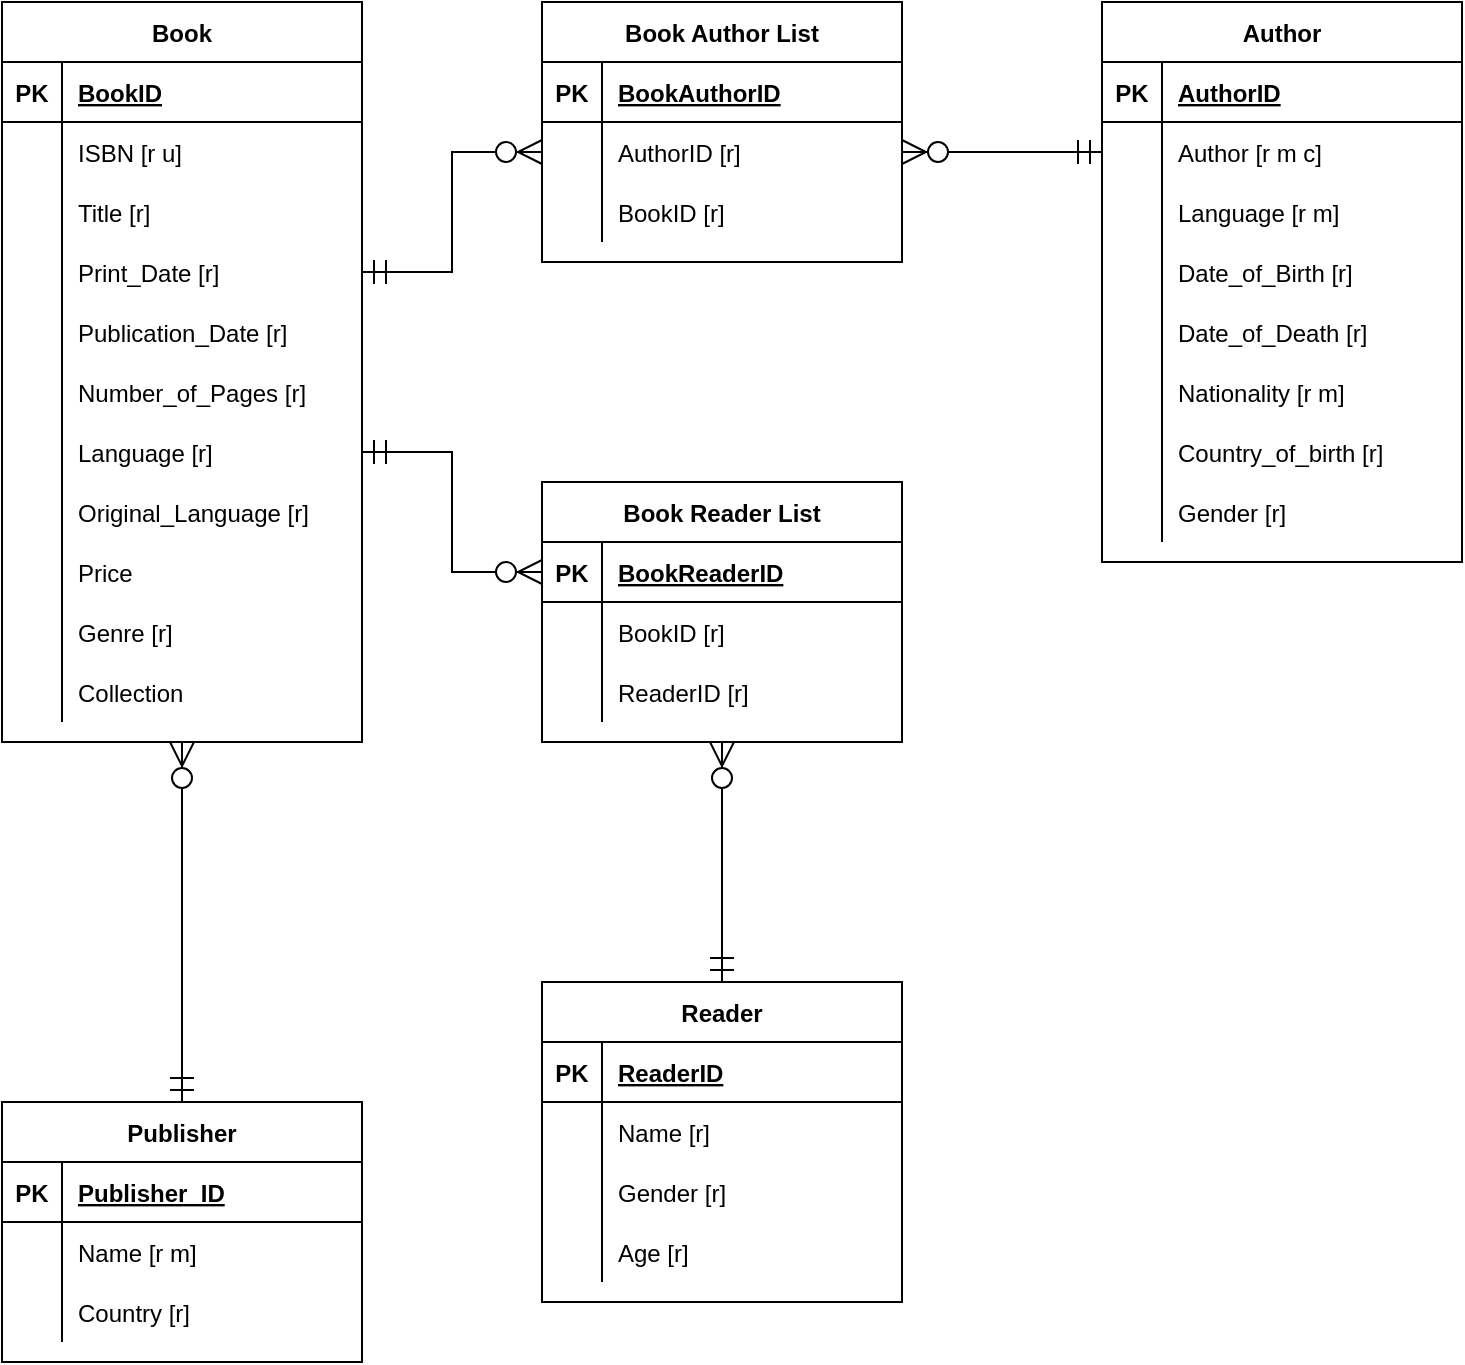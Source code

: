 <mxfile version="13.9.9" type="device"><diagram id="Oxv5VZKgw8_TTQKuhTbc" name="Page-1"><mxGraphModel dx="768" dy="482" grid="1" gridSize="10" guides="1" tooltips="1" connect="1" arrows="1" fold="1" page="1" pageScale="1" pageWidth="850" pageHeight="1100" math="0" shadow="0"><root><mxCell id="0"/><mxCell id="1" parent="0"/><mxCell id="kMjuaz2te__93RQtugnS-1" value="Book" style="shape=table;startSize=30;container=1;collapsible=1;childLayout=tableLayout;fixedRows=1;rowLines=0;fontStyle=1;align=center;resizeLast=1;" parent="1" vertex="1"><mxGeometry x="10" y="50" width="180" height="370" as="geometry"/></mxCell><mxCell id="kMjuaz2te__93RQtugnS-2" value="" style="shape=partialRectangle;collapsible=0;dropTarget=0;pointerEvents=0;fillColor=none;top=0;left=0;bottom=1;right=0;points=[[0,0.5],[1,0.5]];portConstraint=eastwest;" parent="kMjuaz2te__93RQtugnS-1" vertex="1"><mxGeometry y="30" width="180" height="30" as="geometry"/></mxCell><mxCell id="kMjuaz2te__93RQtugnS-3" value="PK" style="shape=partialRectangle;connectable=0;fillColor=none;top=0;left=0;bottom=0;right=0;fontStyle=1;overflow=hidden;" parent="kMjuaz2te__93RQtugnS-2" vertex="1"><mxGeometry width="30" height="30" as="geometry"/></mxCell><mxCell id="kMjuaz2te__93RQtugnS-4" value="BookID" style="shape=partialRectangle;connectable=0;fillColor=none;top=0;left=0;bottom=0;right=0;align=left;spacingLeft=6;fontStyle=5;overflow=hidden;" parent="kMjuaz2te__93RQtugnS-2" vertex="1"><mxGeometry x="30" width="150" height="30" as="geometry"/></mxCell><mxCell id="kMjuaz2te__93RQtugnS-5" value="" style="shape=partialRectangle;collapsible=0;dropTarget=0;pointerEvents=0;fillColor=none;top=0;left=0;bottom=0;right=0;points=[[0,0.5],[1,0.5]];portConstraint=eastwest;" parent="kMjuaz2te__93RQtugnS-1" vertex="1"><mxGeometry y="60" width="180" height="30" as="geometry"/></mxCell><mxCell id="kMjuaz2te__93RQtugnS-6" value="" style="shape=partialRectangle;connectable=0;fillColor=none;top=0;left=0;bottom=0;right=0;editable=1;overflow=hidden;" parent="kMjuaz2te__93RQtugnS-5" vertex="1"><mxGeometry width="30" height="30" as="geometry"/></mxCell><mxCell id="kMjuaz2te__93RQtugnS-7" value="ISBN [r u]" style="shape=partialRectangle;connectable=0;fillColor=none;top=0;left=0;bottom=0;right=0;align=left;spacingLeft=6;overflow=hidden;" parent="kMjuaz2te__93RQtugnS-5" vertex="1"><mxGeometry x="30" width="150" height="30" as="geometry"/></mxCell><mxCell id="kMjuaz2te__93RQtugnS-8" value="" style="shape=partialRectangle;collapsible=0;dropTarget=0;pointerEvents=0;fillColor=none;top=0;left=0;bottom=0;right=0;points=[[0,0.5],[1,0.5]];portConstraint=eastwest;" parent="kMjuaz2te__93RQtugnS-1" vertex="1"><mxGeometry y="90" width="180" height="30" as="geometry"/></mxCell><mxCell id="kMjuaz2te__93RQtugnS-9" value="" style="shape=partialRectangle;connectable=0;fillColor=none;top=0;left=0;bottom=0;right=0;editable=1;overflow=hidden;" parent="kMjuaz2te__93RQtugnS-8" vertex="1"><mxGeometry width="30" height="30" as="geometry"/></mxCell><mxCell id="kMjuaz2te__93RQtugnS-10" value="Title [r]" style="shape=partialRectangle;connectable=0;fillColor=none;top=0;left=0;bottom=0;right=0;align=left;spacingLeft=6;overflow=hidden;" parent="kMjuaz2te__93RQtugnS-8" vertex="1"><mxGeometry x="30" width="150" height="30" as="geometry"/></mxCell><mxCell id="kMjuaz2te__93RQtugnS-14" value="" style="shape=partialRectangle;collapsible=0;dropTarget=0;pointerEvents=0;fillColor=none;top=0;left=0;bottom=0;right=0;points=[[0,0.5],[1,0.5]];portConstraint=eastwest;" parent="kMjuaz2te__93RQtugnS-1" vertex="1"><mxGeometry y="120" width="180" height="30" as="geometry"/></mxCell><mxCell id="kMjuaz2te__93RQtugnS-15" value="" style="shape=partialRectangle;connectable=0;fillColor=none;top=0;left=0;bottom=0;right=0;editable=1;overflow=hidden;" parent="kMjuaz2te__93RQtugnS-14" vertex="1"><mxGeometry width="30" height="30" as="geometry"/></mxCell><mxCell id="kMjuaz2te__93RQtugnS-16" value="Print_Date [r]" style="shape=partialRectangle;connectable=0;fillColor=none;top=0;left=0;bottom=0;right=0;align=left;spacingLeft=6;overflow=hidden;" parent="kMjuaz2te__93RQtugnS-14" vertex="1"><mxGeometry x="30" width="150" height="30" as="geometry"/></mxCell><mxCell id="kMjuaz2te__93RQtugnS-17" value="" style="shape=partialRectangle;collapsible=0;dropTarget=0;pointerEvents=0;fillColor=none;top=0;left=0;bottom=0;right=0;points=[[0,0.5],[1,0.5]];portConstraint=eastwest;" parent="kMjuaz2te__93RQtugnS-1" vertex="1"><mxGeometry y="150" width="180" height="30" as="geometry"/></mxCell><mxCell id="kMjuaz2te__93RQtugnS-18" value="" style="shape=partialRectangle;connectable=0;fillColor=none;top=0;left=0;bottom=0;right=0;editable=1;overflow=hidden;" parent="kMjuaz2te__93RQtugnS-17" vertex="1"><mxGeometry width="30" height="30" as="geometry"/></mxCell><mxCell id="kMjuaz2te__93RQtugnS-19" value="Publication_Date [r]" style="shape=partialRectangle;connectable=0;fillColor=none;top=0;left=0;bottom=0;right=0;align=left;spacingLeft=6;overflow=hidden;" parent="kMjuaz2te__93RQtugnS-17" vertex="1"><mxGeometry x="30" width="150" height="30" as="geometry"/></mxCell><mxCell id="kMjuaz2te__93RQtugnS-20" value="" style="shape=partialRectangle;collapsible=0;dropTarget=0;pointerEvents=0;fillColor=none;top=0;left=0;bottom=0;right=0;points=[[0,0.5],[1,0.5]];portConstraint=eastwest;" parent="kMjuaz2te__93RQtugnS-1" vertex="1"><mxGeometry y="180" width="180" height="30" as="geometry"/></mxCell><mxCell id="kMjuaz2te__93RQtugnS-21" value="" style="shape=partialRectangle;connectable=0;fillColor=none;top=0;left=0;bottom=0;right=0;editable=1;overflow=hidden;" parent="kMjuaz2te__93RQtugnS-20" vertex="1"><mxGeometry width="30" height="30" as="geometry"/></mxCell><mxCell id="kMjuaz2te__93RQtugnS-22" value="Number_of_Pages [r]" style="shape=partialRectangle;connectable=0;fillColor=none;top=0;left=0;bottom=0;right=0;align=left;spacingLeft=6;overflow=hidden;" parent="kMjuaz2te__93RQtugnS-20" vertex="1"><mxGeometry x="30" width="150" height="30" as="geometry"/></mxCell><mxCell id="kMjuaz2te__93RQtugnS-26" value="" style="shape=partialRectangle;collapsible=0;dropTarget=0;pointerEvents=0;fillColor=none;top=0;left=0;bottom=0;right=0;points=[[0,0.5],[1,0.5]];portConstraint=eastwest;" parent="kMjuaz2te__93RQtugnS-1" vertex="1"><mxGeometry y="210" width="180" height="30" as="geometry"/></mxCell><mxCell id="kMjuaz2te__93RQtugnS-27" value="" style="shape=partialRectangle;connectable=0;fillColor=none;top=0;left=0;bottom=0;right=0;editable=1;overflow=hidden;" parent="kMjuaz2te__93RQtugnS-26" vertex="1"><mxGeometry width="30" height="30" as="geometry"/></mxCell><mxCell id="kMjuaz2te__93RQtugnS-28" value="Language [r]" style="shape=partialRectangle;connectable=0;fillColor=none;top=0;left=0;bottom=0;right=0;align=left;spacingLeft=6;overflow=hidden;" parent="kMjuaz2te__93RQtugnS-26" vertex="1"><mxGeometry x="30" width="150" height="30" as="geometry"/></mxCell><mxCell id="kMjuaz2te__93RQtugnS-29" value="" style="shape=partialRectangle;collapsible=0;dropTarget=0;pointerEvents=0;fillColor=none;top=0;left=0;bottom=0;right=0;points=[[0,0.5],[1,0.5]];portConstraint=eastwest;" parent="kMjuaz2te__93RQtugnS-1" vertex="1"><mxGeometry y="240" width="180" height="30" as="geometry"/></mxCell><mxCell id="kMjuaz2te__93RQtugnS-30" value="" style="shape=partialRectangle;connectable=0;fillColor=none;top=0;left=0;bottom=0;right=0;editable=1;overflow=hidden;" parent="kMjuaz2te__93RQtugnS-29" vertex="1"><mxGeometry width="30" height="30" as="geometry"/></mxCell><mxCell id="kMjuaz2te__93RQtugnS-31" value="Original_Language [r]" style="shape=partialRectangle;connectable=0;fillColor=none;top=0;left=0;bottom=0;right=0;align=left;spacingLeft=6;overflow=hidden;" parent="kMjuaz2te__93RQtugnS-29" vertex="1"><mxGeometry x="30" width="150" height="30" as="geometry"/></mxCell><mxCell id="kMjuaz2te__93RQtugnS-32" value="" style="shape=partialRectangle;collapsible=0;dropTarget=0;pointerEvents=0;fillColor=none;top=0;left=0;bottom=0;right=0;points=[[0,0.5],[1,0.5]];portConstraint=eastwest;" parent="kMjuaz2te__93RQtugnS-1" vertex="1"><mxGeometry y="270" width="180" height="30" as="geometry"/></mxCell><mxCell id="kMjuaz2te__93RQtugnS-33" value="" style="shape=partialRectangle;connectable=0;fillColor=none;top=0;left=0;bottom=0;right=0;editable=1;overflow=hidden;" parent="kMjuaz2te__93RQtugnS-32" vertex="1"><mxGeometry width="30" height="30" as="geometry"/></mxCell><mxCell id="kMjuaz2te__93RQtugnS-34" value="Price " style="shape=partialRectangle;connectable=0;fillColor=none;top=0;left=0;bottom=0;right=0;align=left;spacingLeft=6;overflow=hidden;" parent="kMjuaz2te__93RQtugnS-32" vertex="1"><mxGeometry x="30" width="150" height="30" as="geometry"/></mxCell><mxCell id="kMjuaz2te__93RQtugnS-35" value="" style="shape=partialRectangle;collapsible=0;dropTarget=0;pointerEvents=0;fillColor=none;top=0;left=0;bottom=0;right=0;points=[[0,0.5],[1,0.5]];portConstraint=eastwest;" parent="kMjuaz2te__93RQtugnS-1" vertex="1"><mxGeometry y="300" width="180" height="30" as="geometry"/></mxCell><mxCell id="kMjuaz2te__93RQtugnS-36" value="" style="shape=partialRectangle;connectable=0;fillColor=none;top=0;left=0;bottom=0;right=0;editable=1;overflow=hidden;" parent="kMjuaz2te__93RQtugnS-35" vertex="1"><mxGeometry width="30" height="30" as="geometry"/></mxCell><mxCell id="kMjuaz2te__93RQtugnS-37" value="Genre [r]" style="shape=partialRectangle;connectable=0;fillColor=none;top=0;left=0;bottom=0;right=0;align=left;spacingLeft=6;overflow=hidden;" parent="kMjuaz2te__93RQtugnS-35" vertex="1"><mxGeometry x="30" width="150" height="30" as="geometry"/></mxCell><mxCell id="kMjuaz2te__93RQtugnS-38" value="" style="shape=partialRectangle;collapsible=0;dropTarget=0;pointerEvents=0;fillColor=none;top=0;left=0;bottom=0;right=0;points=[[0,0.5],[1,0.5]];portConstraint=eastwest;" parent="kMjuaz2te__93RQtugnS-1" vertex="1"><mxGeometry y="330" width="180" height="30" as="geometry"/></mxCell><mxCell id="kMjuaz2te__93RQtugnS-39" value="" style="shape=partialRectangle;connectable=0;fillColor=none;top=0;left=0;bottom=0;right=0;editable=1;overflow=hidden;" parent="kMjuaz2te__93RQtugnS-38" vertex="1"><mxGeometry width="30" height="30" as="geometry"/></mxCell><mxCell id="kMjuaz2te__93RQtugnS-40" value="Collection " style="shape=partialRectangle;connectable=0;fillColor=none;top=0;left=0;bottom=0;right=0;align=left;spacingLeft=6;overflow=hidden;" parent="kMjuaz2te__93RQtugnS-38" vertex="1"><mxGeometry x="30" width="150" height="30" as="geometry"/></mxCell><mxCell id="kMjuaz2te__93RQtugnS-41" value="Author" style="shape=table;startSize=30;container=1;collapsible=1;childLayout=tableLayout;fixedRows=1;rowLines=0;fontStyle=1;align=center;resizeLast=1;" parent="1" vertex="1"><mxGeometry x="560" y="50" width="180" height="280" as="geometry"/></mxCell><mxCell id="kMjuaz2te__93RQtugnS-42" value="" style="shape=partialRectangle;collapsible=0;dropTarget=0;pointerEvents=0;fillColor=none;top=0;left=0;bottom=1;right=0;points=[[0,0.5],[1,0.5]];portConstraint=eastwest;" parent="kMjuaz2te__93RQtugnS-41" vertex="1"><mxGeometry y="30" width="180" height="30" as="geometry"/></mxCell><mxCell id="kMjuaz2te__93RQtugnS-43" value="PK" style="shape=partialRectangle;connectable=0;fillColor=none;top=0;left=0;bottom=0;right=0;fontStyle=1;overflow=hidden;" parent="kMjuaz2te__93RQtugnS-42" vertex="1"><mxGeometry width="30" height="30" as="geometry"/></mxCell><mxCell id="kMjuaz2te__93RQtugnS-44" value="AuthorID" style="shape=partialRectangle;connectable=0;fillColor=none;top=0;left=0;bottom=0;right=0;align=left;spacingLeft=6;fontStyle=5;overflow=hidden;" parent="kMjuaz2te__93RQtugnS-42" vertex="1"><mxGeometry x="30" width="150" height="30" as="geometry"/></mxCell><mxCell id="kMjuaz2te__93RQtugnS-45" value="" style="shape=partialRectangle;collapsible=0;dropTarget=0;pointerEvents=0;fillColor=none;top=0;left=0;bottom=0;right=0;points=[[0,0.5],[1,0.5]];portConstraint=eastwest;" parent="kMjuaz2te__93RQtugnS-41" vertex="1"><mxGeometry y="60" width="180" height="30" as="geometry"/></mxCell><mxCell id="kMjuaz2te__93RQtugnS-46" value="" style="shape=partialRectangle;connectable=0;fillColor=none;top=0;left=0;bottom=0;right=0;editable=1;overflow=hidden;" parent="kMjuaz2te__93RQtugnS-45" vertex="1"><mxGeometry width="30" height="30" as="geometry"/></mxCell><mxCell id="kMjuaz2te__93RQtugnS-47" value="Author [r m c]" style="shape=partialRectangle;connectable=0;fillColor=none;top=0;left=0;bottom=0;right=0;align=left;spacingLeft=6;overflow=hidden;" parent="kMjuaz2te__93RQtugnS-45" vertex="1"><mxGeometry x="30" width="150" height="30" as="geometry"/></mxCell><mxCell id="kMjuaz2te__93RQtugnS-48" value="" style="shape=partialRectangle;collapsible=0;dropTarget=0;pointerEvents=0;fillColor=none;top=0;left=0;bottom=0;right=0;points=[[0,0.5],[1,0.5]];portConstraint=eastwest;" parent="kMjuaz2te__93RQtugnS-41" vertex="1"><mxGeometry y="90" width="180" height="30" as="geometry"/></mxCell><mxCell id="kMjuaz2te__93RQtugnS-49" value="" style="shape=partialRectangle;connectable=0;fillColor=none;top=0;left=0;bottom=0;right=0;editable=1;overflow=hidden;" parent="kMjuaz2te__93RQtugnS-48" vertex="1"><mxGeometry width="30" height="30" as="geometry"/></mxCell><mxCell id="kMjuaz2te__93RQtugnS-50" value="Language [r m]" style="shape=partialRectangle;connectable=0;fillColor=none;top=0;left=0;bottom=0;right=0;align=left;spacingLeft=6;overflow=hidden;" parent="kMjuaz2te__93RQtugnS-48" vertex="1"><mxGeometry x="30" width="150" height="30" as="geometry"/></mxCell><mxCell id="kMjuaz2te__93RQtugnS-51" value="" style="shape=partialRectangle;collapsible=0;dropTarget=0;pointerEvents=0;fillColor=none;top=0;left=0;bottom=0;right=0;points=[[0,0.5],[1,0.5]];portConstraint=eastwest;" parent="kMjuaz2te__93RQtugnS-41" vertex="1"><mxGeometry y="120" width="180" height="30" as="geometry"/></mxCell><mxCell id="kMjuaz2te__93RQtugnS-52" value="" style="shape=partialRectangle;connectable=0;fillColor=none;top=0;left=0;bottom=0;right=0;editable=1;overflow=hidden;" parent="kMjuaz2te__93RQtugnS-51" vertex="1"><mxGeometry width="30" height="30" as="geometry"/></mxCell><mxCell id="kMjuaz2te__93RQtugnS-53" value="Date_of_Birth [r]" style="shape=partialRectangle;connectable=0;fillColor=none;top=0;left=0;bottom=0;right=0;align=left;spacingLeft=6;overflow=hidden;" parent="kMjuaz2te__93RQtugnS-51" vertex="1"><mxGeometry x="30" width="150" height="30" as="geometry"/></mxCell><mxCell id="kMjuaz2te__93RQtugnS-54" value="" style="shape=partialRectangle;collapsible=0;dropTarget=0;pointerEvents=0;fillColor=none;top=0;left=0;bottom=0;right=0;points=[[0,0.5],[1,0.5]];portConstraint=eastwest;" parent="kMjuaz2te__93RQtugnS-41" vertex="1"><mxGeometry y="150" width="180" height="30" as="geometry"/></mxCell><mxCell id="kMjuaz2te__93RQtugnS-55" value="" style="shape=partialRectangle;connectable=0;fillColor=none;top=0;left=0;bottom=0;right=0;editable=1;overflow=hidden;" parent="kMjuaz2te__93RQtugnS-54" vertex="1"><mxGeometry width="30" height="30" as="geometry"/></mxCell><mxCell id="kMjuaz2te__93RQtugnS-56" value="Date_of_Death [r]" style="shape=partialRectangle;connectable=0;fillColor=none;top=0;left=0;bottom=0;right=0;align=left;spacingLeft=6;overflow=hidden;" parent="kMjuaz2te__93RQtugnS-54" vertex="1"><mxGeometry x="30" width="150" height="30" as="geometry"/></mxCell><mxCell id="kMjuaz2te__93RQtugnS-57" value="" style="shape=partialRectangle;collapsible=0;dropTarget=0;pointerEvents=0;fillColor=none;top=0;left=0;bottom=0;right=0;points=[[0,0.5],[1,0.5]];portConstraint=eastwest;" parent="kMjuaz2te__93RQtugnS-41" vertex="1"><mxGeometry y="180" width="180" height="30" as="geometry"/></mxCell><mxCell id="kMjuaz2te__93RQtugnS-58" value="" style="shape=partialRectangle;connectable=0;fillColor=none;top=0;left=0;bottom=0;right=0;editable=1;overflow=hidden;" parent="kMjuaz2te__93RQtugnS-57" vertex="1"><mxGeometry width="30" height="30" as="geometry"/></mxCell><mxCell id="kMjuaz2te__93RQtugnS-59" value="Nationality [r m]" style="shape=partialRectangle;connectable=0;fillColor=none;top=0;left=0;bottom=0;right=0;align=left;spacingLeft=6;overflow=hidden;" parent="kMjuaz2te__93RQtugnS-57" vertex="1"><mxGeometry x="30" width="150" height="30" as="geometry"/></mxCell><mxCell id="kMjuaz2te__93RQtugnS-60" value="" style="shape=partialRectangle;collapsible=0;dropTarget=0;pointerEvents=0;fillColor=none;top=0;left=0;bottom=0;right=0;points=[[0,0.5],[1,0.5]];portConstraint=eastwest;" parent="kMjuaz2te__93RQtugnS-41" vertex="1"><mxGeometry y="210" width="180" height="30" as="geometry"/></mxCell><mxCell id="kMjuaz2te__93RQtugnS-61" value="" style="shape=partialRectangle;connectable=0;fillColor=none;top=0;left=0;bottom=0;right=0;editable=1;overflow=hidden;" parent="kMjuaz2te__93RQtugnS-60" vertex="1"><mxGeometry width="30" height="30" as="geometry"/></mxCell><mxCell id="kMjuaz2te__93RQtugnS-62" value="Country_of_birth [r]" style="shape=partialRectangle;connectable=0;fillColor=none;top=0;left=0;bottom=0;right=0;align=left;spacingLeft=6;overflow=hidden;" parent="kMjuaz2te__93RQtugnS-60" vertex="1"><mxGeometry x="30" width="150" height="30" as="geometry"/></mxCell><mxCell id="kMjuaz2te__93RQtugnS-63" value="" style="shape=partialRectangle;collapsible=0;dropTarget=0;pointerEvents=0;fillColor=none;top=0;left=0;bottom=0;right=0;points=[[0,0.5],[1,0.5]];portConstraint=eastwest;" parent="kMjuaz2te__93RQtugnS-41" vertex="1"><mxGeometry y="240" width="180" height="30" as="geometry"/></mxCell><mxCell id="kMjuaz2te__93RQtugnS-64" value="" style="shape=partialRectangle;connectable=0;fillColor=none;top=0;left=0;bottom=0;right=0;editable=1;overflow=hidden;" parent="kMjuaz2te__93RQtugnS-63" vertex="1"><mxGeometry width="30" height="30" as="geometry"/></mxCell><mxCell id="kMjuaz2te__93RQtugnS-65" value="Gender [r]" style="shape=partialRectangle;connectable=0;fillColor=none;top=0;left=0;bottom=0;right=0;align=left;spacingLeft=6;overflow=hidden;" parent="kMjuaz2te__93RQtugnS-63" vertex="1"><mxGeometry x="30" width="150" height="30" as="geometry"/></mxCell><mxCell id="kMjuaz2te__93RQtugnS-66" value="Book Author List" style="shape=table;startSize=30;container=1;collapsible=1;childLayout=tableLayout;fixedRows=1;rowLines=0;fontStyle=1;align=center;resizeLast=1;" parent="1" vertex="1"><mxGeometry x="280" y="50" width="180" height="130" as="geometry"/></mxCell><mxCell id="kMjuaz2te__93RQtugnS-67" value="" style="shape=partialRectangle;collapsible=0;dropTarget=0;pointerEvents=0;fillColor=none;top=0;left=0;bottom=1;right=0;points=[[0,0.5],[1,0.5]];portConstraint=eastwest;" parent="kMjuaz2te__93RQtugnS-66" vertex="1"><mxGeometry y="30" width="180" height="30" as="geometry"/></mxCell><mxCell id="kMjuaz2te__93RQtugnS-68" value="PK" style="shape=partialRectangle;connectable=0;fillColor=none;top=0;left=0;bottom=0;right=0;fontStyle=1;overflow=hidden;" parent="kMjuaz2te__93RQtugnS-67" vertex="1"><mxGeometry width="30" height="30" as="geometry"/></mxCell><mxCell id="kMjuaz2te__93RQtugnS-69" value="BookAuthorID" style="shape=partialRectangle;connectable=0;fillColor=none;top=0;left=0;bottom=0;right=0;align=left;spacingLeft=6;fontStyle=5;overflow=hidden;" parent="kMjuaz2te__93RQtugnS-67" vertex="1"><mxGeometry x="30" width="150" height="30" as="geometry"/></mxCell><mxCell id="kMjuaz2te__93RQtugnS-70" value="" style="shape=partialRectangle;collapsible=0;dropTarget=0;pointerEvents=0;fillColor=none;top=0;left=0;bottom=0;right=0;points=[[0,0.5],[1,0.5]];portConstraint=eastwest;" parent="kMjuaz2te__93RQtugnS-66" vertex="1"><mxGeometry y="60" width="180" height="30" as="geometry"/></mxCell><mxCell id="kMjuaz2te__93RQtugnS-71" value="" style="shape=partialRectangle;connectable=0;fillColor=none;top=0;left=0;bottom=0;right=0;editable=1;overflow=hidden;" parent="kMjuaz2te__93RQtugnS-70" vertex="1"><mxGeometry width="30" height="30" as="geometry"/></mxCell><mxCell id="kMjuaz2te__93RQtugnS-72" value="AuthorID [r]" style="shape=partialRectangle;connectable=0;fillColor=none;top=0;left=0;bottom=0;right=0;align=left;spacingLeft=6;overflow=hidden;" parent="kMjuaz2te__93RQtugnS-70" vertex="1"><mxGeometry x="30" width="150" height="30" as="geometry"/></mxCell><mxCell id="kMjuaz2te__93RQtugnS-73" value="" style="shape=partialRectangle;collapsible=0;dropTarget=0;pointerEvents=0;fillColor=none;top=0;left=0;bottom=0;right=0;points=[[0,0.5],[1,0.5]];portConstraint=eastwest;" parent="kMjuaz2te__93RQtugnS-66" vertex="1"><mxGeometry y="90" width="180" height="30" as="geometry"/></mxCell><mxCell id="kMjuaz2te__93RQtugnS-74" value="" style="shape=partialRectangle;connectable=0;fillColor=none;top=0;left=0;bottom=0;right=0;editable=1;overflow=hidden;" parent="kMjuaz2te__93RQtugnS-73" vertex="1"><mxGeometry width="30" height="30" as="geometry"/></mxCell><mxCell id="kMjuaz2te__93RQtugnS-75" value="BookID [r]" style="shape=partialRectangle;connectable=0;fillColor=none;top=0;left=0;bottom=0;right=0;align=left;spacingLeft=6;overflow=hidden;" parent="kMjuaz2te__93RQtugnS-73" vertex="1"><mxGeometry x="30" width="150" height="30" as="geometry"/></mxCell><mxCell id="kMjuaz2te__93RQtugnS-128" style="edgeStyle=orthogonalEdgeStyle;rounded=0;orthogonalLoop=1;jettySize=auto;html=1;entryX=0.5;entryY=1;entryDx=0;entryDy=0;startArrow=ERmandOne;startFill=0;startSize=10;endArrow=ERzeroToMany;endFill=1;endSize=10;targetPerimeterSpacing=0;" parent="1" source="kMjuaz2te__93RQtugnS-80" target="kMjuaz2te__93RQtugnS-1" edge="1"><mxGeometry relative="1" as="geometry"/></mxCell><mxCell id="kMjuaz2te__93RQtugnS-80" value="Publisher" style="shape=table;startSize=30;container=1;collapsible=1;childLayout=tableLayout;fixedRows=1;rowLines=0;fontStyle=1;align=center;resizeLast=1;" parent="1" vertex="1"><mxGeometry x="10" y="600" width="180" height="130" as="geometry"/></mxCell><mxCell id="kMjuaz2te__93RQtugnS-81" value="" style="shape=partialRectangle;collapsible=0;dropTarget=0;pointerEvents=0;fillColor=none;top=0;left=0;bottom=1;right=0;points=[[0,0.5],[1,0.5]];portConstraint=eastwest;" parent="kMjuaz2te__93RQtugnS-80" vertex="1"><mxGeometry y="30" width="180" height="30" as="geometry"/></mxCell><mxCell id="kMjuaz2te__93RQtugnS-82" value="PK" style="shape=partialRectangle;connectable=0;fillColor=none;top=0;left=0;bottom=0;right=0;fontStyle=1;overflow=hidden;" parent="kMjuaz2te__93RQtugnS-81" vertex="1"><mxGeometry width="30" height="30" as="geometry"/></mxCell><mxCell id="kMjuaz2te__93RQtugnS-83" value="Publisher_ID" style="shape=partialRectangle;connectable=0;fillColor=none;top=0;left=0;bottom=0;right=0;align=left;spacingLeft=6;fontStyle=5;overflow=hidden;" parent="kMjuaz2te__93RQtugnS-81" vertex="1"><mxGeometry x="30" width="150" height="30" as="geometry"/></mxCell><mxCell id="kMjuaz2te__93RQtugnS-84" value="" style="shape=partialRectangle;collapsible=0;dropTarget=0;pointerEvents=0;fillColor=none;top=0;left=0;bottom=0;right=0;points=[[0,0.5],[1,0.5]];portConstraint=eastwest;" parent="kMjuaz2te__93RQtugnS-80" vertex="1"><mxGeometry y="60" width="180" height="30" as="geometry"/></mxCell><mxCell id="kMjuaz2te__93RQtugnS-85" value="" style="shape=partialRectangle;connectable=0;fillColor=none;top=0;left=0;bottom=0;right=0;editable=1;overflow=hidden;" parent="kMjuaz2te__93RQtugnS-84" vertex="1"><mxGeometry width="30" height="30" as="geometry"/></mxCell><mxCell id="kMjuaz2te__93RQtugnS-86" value="Name [r m]" style="shape=partialRectangle;connectable=0;fillColor=none;top=0;left=0;bottom=0;right=0;align=left;spacingLeft=6;overflow=hidden;" parent="kMjuaz2te__93RQtugnS-84" vertex="1"><mxGeometry x="30" width="150" height="30" as="geometry"/></mxCell><mxCell id="kMjuaz2te__93RQtugnS-87" value="" style="shape=partialRectangle;collapsible=0;dropTarget=0;pointerEvents=0;fillColor=none;top=0;left=0;bottom=0;right=0;points=[[0,0.5],[1,0.5]];portConstraint=eastwest;" parent="kMjuaz2te__93RQtugnS-80" vertex="1"><mxGeometry y="90" width="180" height="30" as="geometry"/></mxCell><mxCell id="kMjuaz2te__93RQtugnS-88" value="" style="shape=partialRectangle;connectable=0;fillColor=none;top=0;left=0;bottom=0;right=0;editable=1;overflow=hidden;" parent="kMjuaz2te__93RQtugnS-87" vertex="1"><mxGeometry width="30" height="30" as="geometry"/></mxCell><mxCell id="kMjuaz2te__93RQtugnS-89" value="Country [r]" style="shape=partialRectangle;connectable=0;fillColor=none;top=0;left=0;bottom=0;right=0;align=left;spacingLeft=6;overflow=hidden;" parent="kMjuaz2te__93RQtugnS-87" vertex="1"><mxGeometry x="30" width="150" height="30" as="geometry"/></mxCell><mxCell id="kMjuaz2te__93RQtugnS-99" value="Book Reader List" style="shape=table;startSize=30;container=1;collapsible=1;childLayout=tableLayout;fixedRows=1;rowLines=0;fontStyle=1;align=center;resizeLast=1;" parent="1" vertex="1"><mxGeometry x="280" y="290" width="180" height="130" as="geometry"/></mxCell><mxCell id="kMjuaz2te__93RQtugnS-100" value="" style="shape=partialRectangle;collapsible=0;dropTarget=0;pointerEvents=0;fillColor=none;top=0;left=0;bottom=1;right=0;points=[[0,0.5],[1,0.5]];portConstraint=eastwest;" parent="kMjuaz2te__93RQtugnS-99" vertex="1"><mxGeometry y="30" width="180" height="30" as="geometry"/></mxCell><mxCell id="kMjuaz2te__93RQtugnS-101" value="PK" style="shape=partialRectangle;connectable=0;fillColor=none;top=0;left=0;bottom=0;right=0;fontStyle=1;overflow=hidden;" parent="kMjuaz2te__93RQtugnS-100" vertex="1"><mxGeometry width="30" height="30" as="geometry"/></mxCell><mxCell id="kMjuaz2te__93RQtugnS-102" value="BookReaderID" style="shape=partialRectangle;connectable=0;fillColor=none;top=0;left=0;bottom=0;right=0;align=left;spacingLeft=6;fontStyle=5;overflow=hidden;" parent="kMjuaz2te__93RQtugnS-100" vertex="1"><mxGeometry x="30" width="150" height="30" as="geometry"/></mxCell><mxCell id="kMjuaz2te__93RQtugnS-103" value="" style="shape=partialRectangle;collapsible=0;dropTarget=0;pointerEvents=0;fillColor=none;top=0;left=0;bottom=0;right=0;points=[[0,0.5],[1,0.5]];portConstraint=eastwest;" parent="kMjuaz2te__93RQtugnS-99" vertex="1"><mxGeometry y="60" width="180" height="30" as="geometry"/></mxCell><mxCell id="kMjuaz2te__93RQtugnS-104" value="" style="shape=partialRectangle;connectable=0;fillColor=none;top=0;left=0;bottom=0;right=0;editable=1;overflow=hidden;" parent="kMjuaz2te__93RQtugnS-103" vertex="1"><mxGeometry width="30" height="30" as="geometry"/></mxCell><mxCell id="kMjuaz2te__93RQtugnS-105" value="BookID [r]" style="shape=partialRectangle;connectable=0;fillColor=none;top=0;left=0;bottom=0;right=0;align=left;spacingLeft=6;overflow=hidden;" parent="kMjuaz2te__93RQtugnS-103" vertex="1"><mxGeometry x="30" width="150" height="30" as="geometry"/></mxCell><mxCell id="kMjuaz2te__93RQtugnS-106" value="" style="shape=partialRectangle;collapsible=0;dropTarget=0;pointerEvents=0;fillColor=none;top=0;left=0;bottom=0;right=0;points=[[0,0.5],[1,0.5]];portConstraint=eastwest;" parent="kMjuaz2te__93RQtugnS-99" vertex="1"><mxGeometry y="90" width="180" height="30" as="geometry"/></mxCell><mxCell id="kMjuaz2te__93RQtugnS-107" value="" style="shape=partialRectangle;connectable=0;fillColor=none;top=0;left=0;bottom=0;right=0;editable=1;overflow=hidden;" parent="kMjuaz2te__93RQtugnS-106" vertex="1"><mxGeometry width="30" height="30" as="geometry"/></mxCell><mxCell id="kMjuaz2te__93RQtugnS-108" value="ReaderID [r]" style="shape=partialRectangle;connectable=0;fillColor=none;top=0;left=0;bottom=0;right=0;align=left;spacingLeft=6;overflow=hidden;" parent="kMjuaz2te__93RQtugnS-106" vertex="1"><mxGeometry x="30" width="150" height="30" as="geometry"/></mxCell><mxCell id="kMjuaz2te__93RQtugnS-127" style="edgeStyle=orthogonalEdgeStyle;rounded=0;orthogonalLoop=1;jettySize=auto;html=1;entryX=0.5;entryY=1;entryDx=0;entryDy=0;startArrow=ERmandOne;startFill=0;startSize=10;endArrow=ERzeroToMany;endFill=1;endSize=10;targetPerimeterSpacing=0;" parent="1" source="kMjuaz2te__93RQtugnS-112" target="kMjuaz2te__93RQtugnS-99" edge="1"><mxGeometry relative="1" as="geometry"/></mxCell><mxCell id="kMjuaz2te__93RQtugnS-112" value="Reader" style="shape=table;startSize=30;container=1;collapsible=1;childLayout=tableLayout;fixedRows=1;rowLines=0;fontStyle=1;align=center;resizeLast=1;" parent="1" vertex="1"><mxGeometry x="280" y="540" width="180" height="160" as="geometry"/></mxCell><mxCell id="kMjuaz2te__93RQtugnS-113" value="" style="shape=partialRectangle;collapsible=0;dropTarget=0;pointerEvents=0;fillColor=none;top=0;left=0;bottom=1;right=0;points=[[0,0.5],[1,0.5]];portConstraint=eastwest;" parent="kMjuaz2te__93RQtugnS-112" vertex="1"><mxGeometry y="30" width="180" height="30" as="geometry"/></mxCell><mxCell id="kMjuaz2te__93RQtugnS-114" value="PK" style="shape=partialRectangle;connectable=0;fillColor=none;top=0;left=0;bottom=0;right=0;fontStyle=1;overflow=hidden;" parent="kMjuaz2te__93RQtugnS-113" vertex="1"><mxGeometry width="30" height="30" as="geometry"/></mxCell><mxCell id="kMjuaz2te__93RQtugnS-115" value="ReaderID" style="shape=partialRectangle;connectable=0;fillColor=none;top=0;left=0;bottom=0;right=0;align=left;spacingLeft=6;fontStyle=5;overflow=hidden;" parent="kMjuaz2te__93RQtugnS-113" vertex="1"><mxGeometry x="30" width="150" height="30" as="geometry"/></mxCell><mxCell id="kMjuaz2te__93RQtugnS-116" value="" style="shape=partialRectangle;collapsible=0;dropTarget=0;pointerEvents=0;fillColor=none;top=0;left=0;bottom=0;right=0;points=[[0,0.5],[1,0.5]];portConstraint=eastwest;" parent="kMjuaz2te__93RQtugnS-112" vertex="1"><mxGeometry y="60" width="180" height="30" as="geometry"/></mxCell><mxCell id="kMjuaz2te__93RQtugnS-117" value="" style="shape=partialRectangle;connectable=0;fillColor=none;top=0;left=0;bottom=0;right=0;editable=1;overflow=hidden;" parent="kMjuaz2te__93RQtugnS-116" vertex="1"><mxGeometry width="30" height="30" as="geometry"/></mxCell><mxCell id="kMjuaz2te__93RQtugnS-118" value="Name [r]" style="shape=partialRectangle;connectable=0;fillColor=none;top=0;left=0;bottom=0;right=0;align=left;spacingLeft=6;overflow=hidden;" parent="kMjuaz2te__93RQtugnS-116" vertex="1"><mxGeometry x="30" width="150" height="30" as="geometry"/></mxCell><mxCell id="kMjuaz2te__93RQtugnS-119" value="" style="shape=partialRectangle;collapsible=0;dropTarget=0;pointerEvents=0;fillColor=none;top=0;left=0;bottom=0;right=0;points=[[0,0.5],[1,0.5]];portConstraint=eastwest;" parent="kMjuaz2te__93RQtugnS-112" vertex="1"><mxGeometry y="90" width="180" height="30" as="geometry"/></mxCell><mxCell id="kMjuaz2te__93RQtugnS-120" value="" style="shape=partialRectangle;connectable=0;fillColor=none;top=0;left=0;bottom=0;right=0;editable=1;overflow=hidden;" parent="kMjuaz2te__93RQtugnS-119" vertex="1"><mxGeometry width="30" height="30" as="geometry"/></mxCell><mxCell id="kMjuaz2te__93RQtugnS-121" value="Gender [r]" style="shape=partialRectangle;connectable=0;fillColor=none;top=0;left=0;bottom=0;right=0;align=left;spacingLeft=6;overflow=hidden;" parent="kMjuaz2te__93RQtugnS-119" vertex="1"><mxGeometry x="30" width="150" height="30" as="geometry"/></mxCell><mxCell id="kMjuaz2te__93RQtugnS-122" value="" style="shape=partialRectangle;collapsible=0;dropTarget=0;pointerEvents=0;fillColor=none;top=0;left=0;bottom=0;right=0;points=[[0,0.5],[1,0.5]];portConstraint=eastwest;" parent="kMjuaz2te__93RQtugnS-112" vertex="1"><mxGeometry y="120" width="180" height="30" as="geometry"/></mxCell><mxCell id="kMjuaz2te__93RQtugnS-123" value="" style="shape=partialRectangle;connectable=0;fillColor=none;top=0;left=0;bottom=0;right=0;editable=1;overflow=hidden;" parent="kMjuaz2te__93RQtugnS-122" vertex="1"><mxGeometry width="30" height="30" as="geometry"/></mxCell><mxCell id="kMjuaz2te__93RQtugnS-124" value="Age [r]" style="shape=partialRectangle;connectable=0;fillColor=none;top=0;left=0;bottom=0;right=0;align=left;spacingLeft=6;overflow=hidden;" parent="kMjuaz2te__93RQtugnS-122" vertex="1"><mxGeometry x="30" width="150" height="30" as="geometry"/></mxCell><mxCell id="kMjuaz2te__93RQtugnS-125" style="edgeStyle=orthogonalEdgeStyle;rounded=0;orthogonalLoop=1;jettySize=auto;html=1;entryX=0;entryY=0.5;entryDx=0;entryDy=0;startArrow=ERmandOne;startFill=0;startSize=10;endArrow=ERzeroToMany;endFill=1;endSize=10;targetPerimeterSpacing=0;" parent="1" source="kMjuaz2te__93RQtugnS-26" target="kMjuaz2te__93RQtugnS-100" edge="1"><mxGeometry relative="1" as="geometry"/></mxCell><mxCell id="kMjuaz2te__93RQtugnS-129" style="edgeStyle=orthogonalEdgeStyle;rounded=0;orthogonalLoop=1;jettySize=auto;html=1;startArrow=ERmandOne;startFill=0;startSize=10;endArrow=ERzeroToMany;endFill=1;endSize=10;targetPerimeterSpacing=0;" parent="1" source="kMjuaz2te__93RQtugnS-14" target="kMjuaz2te__93RQtugnS-70" edge="1"><mxGeometry relative="1" as="geometry"/></mxCell><mxCell id="kMjuaz2te__93RQtugnS-130" style="edgeStyle=orthogonalEdgeStyle;rounded=0;orthogonalLoop=1;jettySize=auto;html=1;startArrow=ERmandOne;startFill=0;startSize=10;endArrow=ERzeroToMany;endFill=1;endSize=10;targetPerimeterSpacing=0;" parent="1" source="kMjuaz2te__93RQtugnS-45" target="kMjuaz2te__93RQtugnS-70" edge="1"><mxGeometry relative="1" as="geometry"/></mxCell></root></mxGraphModel></diagram></mxfile>